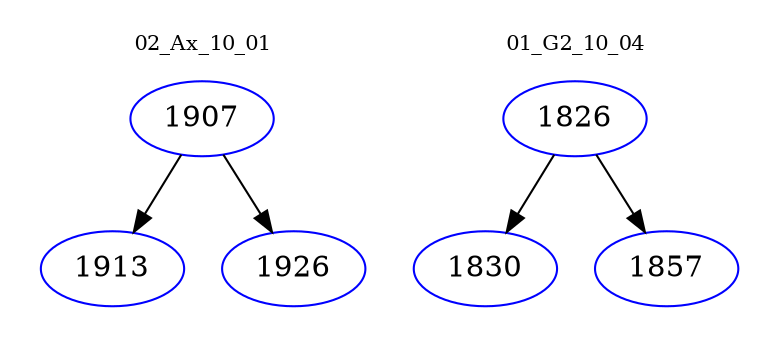 digraph{
subgraph cluster_0 {
color = white
label = "02_Ax_10_01";
fontsize=10;
T0_1907 [label="1907", color="blue"]
T0_1907 -> T0_1913 [color="black"]
T0_1913 [label="1913", color="blue"]
T0_1907 -> T0_1926 [color="black"]
T0_1926 [label="1926", color="blue"]
}
subgraph cluster_1 {
color = white
label = "01_G2_10_04";
fontsize=10;
T1_1826 [label="1826", color="blue"]
T1_1826 -> T1_1830 [color="black"]
T1_1830 [label="1830", color="blue"]
T1_1826 -> T1_1857 [color="black"]
T1_1857 [label="1857", color="blue"]
}
}
